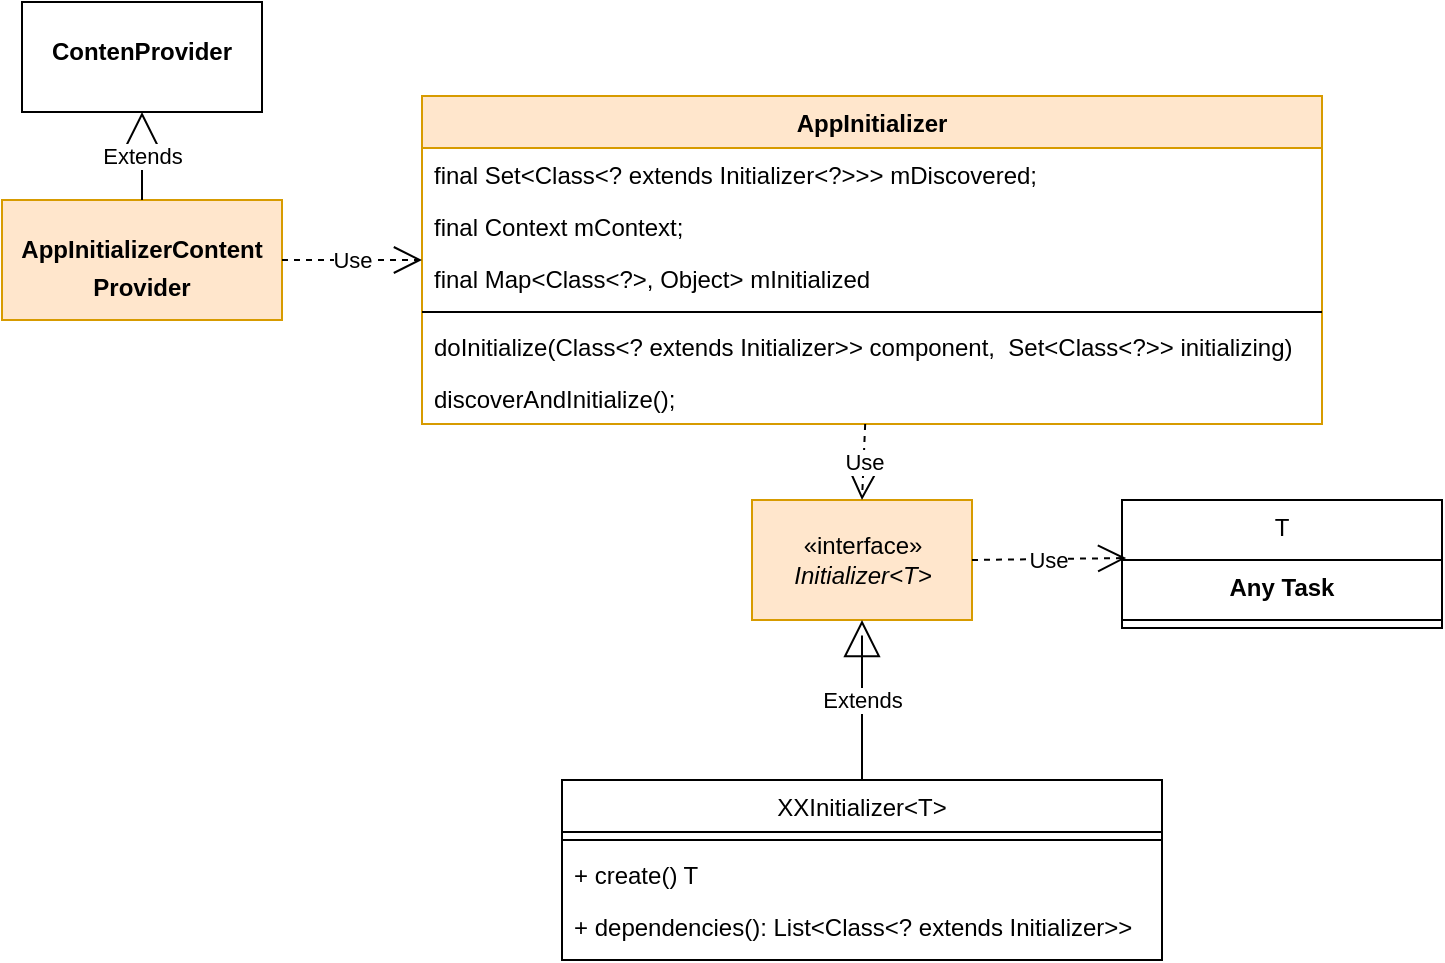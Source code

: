 <mxfile version="15.1.4" type="github">
  <diagram id="C5RBs43oDa-KdzZeNtuy" name="Page-1">
    <mxGraphModel dx="946" dy="490" grid="1" gridSize="10" guides="1" tooltips="1" connect="1" arrows="1" fold="1" page="1" pageScale="1" pageWidth="827" pageHeight="1169" math="0" shadow="0">
      <root>
        <mxCell id="WIyWlLk6GJQsqaUBKTNV-0" />
        <mxCell id="WIyWlLk6GJQsqaUBKTNV-1" parent="WIyWlLk6GJQsqaUBKTNV-0" />
        <mxCell id="zkfFHV4jXpPFQw0GAbJ--6" value="XXInitializer&lt;T&gt;" style="swimlane;fontStyle=0;align=center;verticalAlign=top;childLayout=stackLayout;horizontal=1;startSize=26;horizontalStack=0;resizeParent=1;resizeLast=0;collapsible=1;marginBottom=0;rounded=0;shadow=0;strokeWidth=1;" parent="WIyWlLk6GJQsqaUBKTNV-1" vertex="1">
          <mxGeometry x="290" y="510" width="300" height="90" as="geometry">
            <mxRectangle x="130" y="380" width="160" height="26" as="alternateBounds" />
          </mxGeometry>
        </mxCell>
        <mxCell id="zkfFHV4jXpPFQw0GAbJ--9" value="" style="line;html=1;strokeWidth=1;align=left;verticalAlign=middle;spacingTop=-1;spacingLeft=3;spacingRight=3;rotatable=0;labelPosition=right;points=[];portConstraint=eastwest;" parent="zkfFHV4jXpPFQw0GAbJ--6" vertex="1">
          <mxGeometry y="26" width="300" height="8" as="geometry" />
        </mxCell>
        <mxCell id="vOC6OX7b1AzgtbBVZmIF-11" value="+ create() T" style="text;strokeColor=none;fillColor=none;align=left;verticalAlign=top;spacingLeft=4;spacingRight=4;overflow=hidden;rotatable=0;points=[[0,0.5],[1,0.5]];portConstraint=eastwest;" vertex="1" parent="zkfFHV4jXpPFQw0GAbJ--6">
          <mxGeometry y="34" width="300" height="26" as="geometry" />
        </mxCell>
        <mxCell id="vOC6OX7b1AzgtbBVZmIF-12" value="+ dependencies(): List&lt;Class&lt;? extends Initializer&gt;&gt;" style="text;strokeColor=none;fillColor=none;align=left;verticalAlign=top;spacingLeft=4;spacingRight=4;overflow=hidden;rotatable=0;points=[[0,0.5],[1,0.5]];portConstraint=eastwest;" vertex="1" parent="zkfFHV4jXpPFQw0GAbJ--6">
          <mxGeometry y="60" width="300" height="26" as="geometry" />
        </mxCell>
        <mxCell id="zkfFHV4jXpPFQw0GAbJ--17" value="T" style="swimlane;fontStyle=0;align=center;verticalAlign=top;childLayout=stackLayout;horizontal=1;startSize=30;horizontalStack=0;resizeParent=1;resizeLast=0;collapsible=1;marginBottom=0;rounded=0;shadow=0;strokeWidth=1;" parent="WIyWlLk6GJQsqaUBKTNV-1" vertex="1">
          <mxGeometry x="570" y="370" width="160" height="64" as="geometry">
            <mxRectangle x="550" y="140" width="160" height="26" as="alternateBounds" />
          </mxGeometry>
        </mxCell>
        <mxCell id="vOC6OX7b1AzgtbBVZmIF-13" value="Any Task" style="text;align=center;fontStyle=1;verticalAlign=middle;spacingLeft=3;spacingRight=3;strokeColor=none;rotatable=0;points=[[0,0.5],[1,0.5]];portConstraint=eastwest;" vertex="1" parent="zkfFHV4jXpPFQw0GAbJ--17">
          <mxGeometry y="30" width="160" height="26" as="geometry" />
        </mxCell>
        <mxCell id="zkfFHV4jXpPFQw0GAbJ--23" value="" style="line;html=1;strokeWidth=1;align=left;verticalAlign=middle;spacingTop=-1;spacingLeft=3;spacingRight=3;rotatable=0;labelPosition=right;points=[];portConstraint=eastwest;" parent="zkfFHV4jXpPFQw0GAbJ--17" vertex="1">
          <mxGeometry y="56" width="160" height="8" as="geometry" />
        </mxCell>
        <mxCell id="vOC6OX7b1AzgtbBVZmIF-1" value="«interface»&lt;br&gt;&lt;span style=&quot;font-style: italic&quot;&gt;Initializer&amp;lt;T&amp;gt;&lt;/span&gt;" style="html=1;fillColor=#ffe6cc;strokeColor=#d79b00;" vertex="1" parent="WIyWlLk6GJQsqaUBKTNV-1">
          <mxGeometry x="385" y="370" width="110" height="60" as="geometry" />
        </mxCell>
        <mxCell id="vOC6OX7b1AzgtbBVZmIF-21" value="&lt;p style=&quot;margin: 0px ; margin-top: 4px ; text-align: center&quot;&gt;&lt;br&gt;&lt;b&gt;ContenProvider&lt;/b&gt;&lt;/p&gt;" style="verticalAlign=top;align=left;overflow=fill;fontSize=12;fontFamily=Helvetica;html=1;" vertex="1" parent="WIyWlLk6GJQsqaUBKTNV-1">
          <mxGeometry x="20" y="121" width="120" height="55" as="geometry" />
        </mxCell>
        <mxCell id="vOC6OX7b1AzgtbBVZmIF-22" value="&lt;p style=&quot;margin: 0px ; margin-top: 4px ; text-align: center&quot;&gt;&lt;br&gt;&lt;b&gt;AppInitializerContent&lt;/b&gt;&lt;/p&gt;&lt;p style=&quot;margin: 0px ; margin-top: 4px ; text-align: center&quot;&gt;&lt;b&gt;Provider&lt;/b&gt;&lt;/p&gt;" style="verticalAlign=top;align=left;overflow=fill;fontSize=12;fontFamily=Helvetica;html=1;fillColor=#ffe6cc;strokeColor=#d79b00;" vertex="1" parent="WIyWlLk6GJQsqaUBKTNV-1">
          <mxGeometry x="10" y="220" width="140" height="60" as="geometry" />
        </mxCell>
        <mxCell id="vOC6OX7b1AzgtbBVZmIF-23" value="Extends" style="endArrow=block;endSize=16;endFill=0;html=1;entryX=0.5;entryY=1;entryDx=0;entryDy=0;exitX=0.5;exitY=0;exitDx=0;exitDy=0;" edge="1" parent="WIyWlLk6GJQsqaUBKTNV-1" source="vOC6OX7b1AzgtbBVZmIF-22" target="vOC6OX7b1AzgtbBVZmIF-21">
          <mxGeometry width="160" relative="1" as="geometry">
            <mxPoint x="120" y="250" as="sourcePoint" />
            <mxPoint x="280" y="250" as="targetPoint" />
          </mxGeometry>
        </mxCell>
        <mxCell id="vOC6OX7b1AzgtbBVZmIF-24" value="Extends" style="endArrow=block;endSize=16;endFill=0;html=1;exitX=0.5;exitY=0;exitDx=0;exitDy=0;entryX=0.5;entryY=1;entryDx=0;entryDy=0;" edge="1" parent="WIyWlLk6GJQsqaUBKTNV-1" source="zkfFHV4jXpPFQw0GAbJ--6" target="vOC6OX7b1AzgtbBVZmIF-1">
          <mxGeometry width="160" relative="1" as="geometry">
            <mxPoint x="225" y="444" as="sourcePoint" />
            <mxPoint x="429" y="419" as="targetPoint" />
            <Array as="points">
              <mxPoint x="440" y="434" />
            </Array>
          </mxGeometry>
        </mxCell>
        <mxCell id="vOC6OX7b1AzgtbBVZmIF-27" value="Use" style="endArrow=open;endSize=12;dashed=1;html=1;exitX=1;exitY=0.5;exitDx=0;exitDy=0;entryX=0.013;entryY=-0.038;entryDx=0;entryDy=0;entryPerimeter=0;" edge="1" parent="WIyWlLk6GJQsqaUBKTNV-1" source="vOC6OX7b1AzgtbBVZmIF-1" target="vOC6OX7b1AzgtbBVZmIF-13">
          <mxGeometry width="160" relative="1" as="geometry">
            <mxPoint x="535" y="394" as="sourcePoint" />
            <mxPoint x="695" y="394" as="targetPoint" />
          </mxGeometry>
        </mxCell>
        <mxCell id="vOC6OX7b1AzgtbBVZmIF-30" value="AppInitializer" style="swimlane;fontStyle=1;align=center;verticalAlign=top;childLayout=stackLayout;horizontal=1;startSize=26;horizontalStack=0;resizeParent=1;resizeParentMax=0;resizeLast=0;collapsible=1;marginBottom=0;fillColor=#ffe6cc;strokeColor=#d79b00;" vertex="1" parent="WIyWlLk6GJQsqaUBKTNV-1">
          <mxGeometry x="220" y="168" width="450" height="164" as="geometry" />
        </mxCell>
        <mxCell id="vOC6OX7b1AzgtbBVZmIF-34" value="final Set&lt;Class&lt;? extends Initializer&lt;?&gt;&gt;&gt; mDiscovered;" style="text;strokeColor=none;fillColor=none;align=left;verticalAlign=top;spacingLeft=4;spacingRight=4;overflow=hidden;rotatable=0;points=[[0,0.5],[1,0.5]];portConstraint=eastwest;" vertex="1" parent="vOC6OX7b1AzgtbBVZmIF-30">
          <mxGeometry y="26" width="450" height="26" as="geometry" />
        </mxCell>
        <mxCell id="vOC6OX7b1AzgtbBVZmIF-35" value="final Context mContext;" style="text;strokeColor=none;fillColor=none;align=left;verticalAlign=top;spacingLeft=4;spacingRight=4;overflow=hidden;rotatable=0;points=[[0,0.5],[1,0.5]];portConstraint=eastwest;" vertex="1" parent="vOC6OX7b1AzgtbBVZmIF-30">
          <mxGeometry y="52" width="450" height="26" as="geometry" />
        </mxCell>
        <mxCell id="vOC6OX7b1AzgtbBVZmIF-31" value="final Map&lt;Class&lt;?&gt;, Object&gt; mInitialized" style="text;strokeColor=none;fillColor=none;align=left;verticalAlign=top;spacingLeft=4;spacingRight=4;overflow=hidden;rotatable=0;points=[[0,0.5],[1,0.5]];portConstraint=eastwest;" vertex="1" parent="vOC6OX7b1AzgtbBVZmIF-30">
          <mxGeometry y="78" width="450" height="26" as="geometry" />
        </mxCell>
        <mxCell id="vOC6OX7b1AzgtbBVZmIF-32" value="" style="line;strokeWidth=1;fillColor=none;align=left;verticalAlign=middle;spacingTop=-1;spacingLeft=3;spacingRight=3;rotatable=0;labelPosition=right;points=[];portConstraint=eastwest;" vertex="1" parent="vOC6OX7b1AzgtbBVZmIF-30">
          <mxGeometry y="104" width="450" height="8" as="geometry" />
        </mxCell>
        <mxCell id="vOC6OX7b1AzgtbBVZmIF-36" value="doInitialize(Class&lt;? extends Initializer&gt;&gt; component,  Set&lt;Class&lt;?&gt;&gt; initializing)" style="text;strokeColor=none;fillColor=none;align=left;verticalAlign=top;spacingLeft=4;spacingRight=4;overflow=hidden;rotatable=0;points=[[0,0.5],[1,0.5]];portConstraint=eastwest;" vertex="1" parent="vOC6OX7b1AzgtbBVZmIF-30">
          <mxGeometry y="112" width="450" height="26" as="geometry" />
        </mxCell>
        <mxCell id="vOC6OX7b1AzgtbBVZmIF-33" value="discoverAndInitialize();&#xa;" style="text;strokeColor=none;fillColor=none;align=left;verticalAlign=top;spacingLeft=4;spacingRight=4;overflow=hidden;rotatable=0;points=[[0,0.5],[1,0.5]];portConstraint=eastwest;" vertex="1" parent="vOC6OX7b1AzgtbBVZmIF-30">
          <mxGeometry y="138" width="450" height="26" as="geometry" />
        </mxCell>
        <mxCell id="vOC6OX7b1AzgtbBVZmIF-38" value="Use" style="endArrow=open;endSize=12;dashed=1;html=1;exitX=1;exitY=0.5;exitDx=0;exitDy=0;" edge="1" parent="WIyWlLk6GJQsqaUBKTNV-1" source="vOC6OX7b1AzgtbBVZmIF-22" target="vOC6OX7b1AzgtbBVZmIF-30">
          <mxGeometry width="160" relative="1" as="geometry">
            <mxPoint x="130" y="340" as="sourcePoint" />
            <mxPoint x="290" y="340" as="targetPoint" />
          </mxGeometry>
        </mxCell>
        <mxCell id="vOC6OX7b1AzgtbBVZmIF-39" value="Use" style="endArrow=open;endSize=12;dashed=1;html=1;entryX=0.5;entryY=0;entryDx=0;entryDy=0;" edge="1" parent="WIyWlLk6GJQsqaUBKTNV-1" source="vOC6OX7b1AzgtbBVZmIF-30" target="vOC6OX7b1AzgtbBVZmIF-1">
          <mxGeometry width="160" relative="1" as="geometry">
            <mxPoint x="420" y="350" as="sourcePoint" />
            <mxPoint x="580" y="350" as="targetPoint" />
          </mxGeometry>
        </mxCell>
      </root>
    </mxGraphModel>
  </diagram>
</mxfile>

